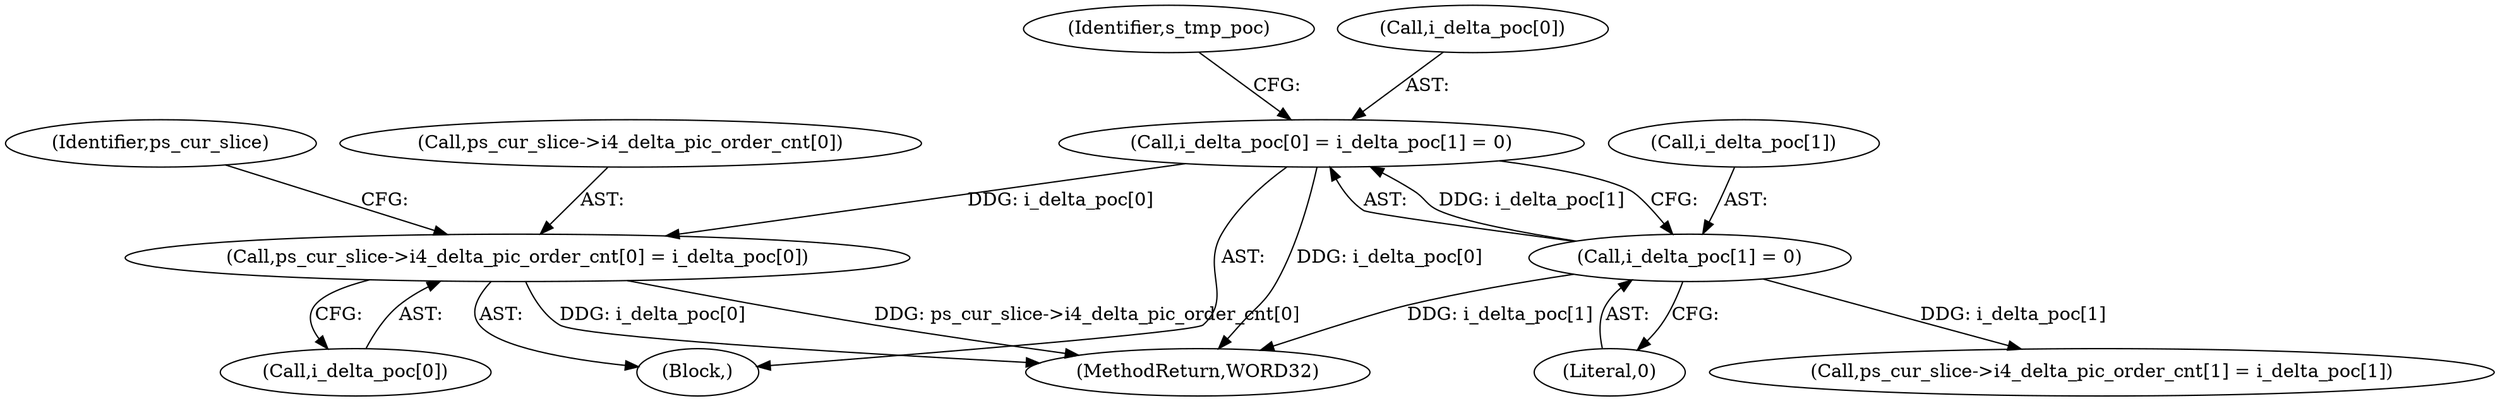 digraph "0_Android_a78887bcffbc2995cf9ed72e0697acf560875e9e_2@array" {
"1001412" [label="(Call,ps_cur_slice->i4_delta_pic_order_cnt[0] = i_delta_poc[0])"];
"1000573" [label="(Call,i_delta_poc[0] = i_delta_poc[1] = 0)"];
"1000577" [label="(Call,i_delta_poc[1] = 0)"];
"1001412" [label="(Call,ps_cur_slice->i4_delta_pic_order_cnt[0] = i_delta_poc[0])"];
"1000584" [label="(Identifier,s_tmp_poc)"];
"1001418" [label="(Call,i_delta_poc[0])"];
"1001424" [label="(Identifier,ps_cur_slice)"];
"1000166" [label="(Block,)"];
"1002571" [label="(MethodReturn,WORD32)"];
"1000577" [label="(Call,i_delta_poc[1] = 0)"];
"1000581" [label="(Literal,0)"];
"1000578" [label="(Call,i_delta_poc[1])"];
"1000573" [label="(Call,i_delta_poc[0] = i_delta_poc[1] = 0)"];
"1001413" [label="(Call,ps_cur_slice->i4_delta_pic_order_cnt[0])"];
"1001421" [label="(Call,ps_cur_slice->i4_delta_pic_order_cnt[1] = i_delta_poc[1])"];
"1000574" [label="(Call,i_delta_poc[0])"];
"1001412" -> "1000166"  [label="AST: "];
"1001412" -> "1001418"  [label="CFG: "];
"1001413" -> "1001412"  [label="AST: "];
"1001418" -> "1001412"  [label="AST: "];
"1001424" -> "1001412"  [label="CFG: "];
"1001412" -> "1002571"  [label="DDG: i_delta_poc[0]"];
"1001412" -> "1002571"  [label="DDG: ps_cur_slice->i4_delta_pic_order_cnt[0]"];
"1000573" -> "1001412"  [label="DDG: i_delta_poc[0]"];
"1000573" -> "1000166"  [label="AST: "];
"1000573" -> "1000577"  [label="CFG: "];
"1000574" -> "1000573"  [label="AST: "];
"1000577" -> "1000573"  [label="AST: "];
"1000584" -> "1000573"  [label="CFG: "];
"1000573" -> "1002571"  [label="DDG: i_delta_poc[0]"];
"1000577" -> "1000573"  [label="DDG: i_delta_poc[1]"];
"1000577" -> "1000581"  [label="CFG: "];
"1000578" -> "1000577"  [label="AST: "];
"1000581" -> "1000577"  [label="AST: "];
"1000577" -> "1002571"  [label="DDG: i_delta_poc[1]"];
"1000577" -> "1001421"  [label="DDG: i_delta_poc[1]"];
}
